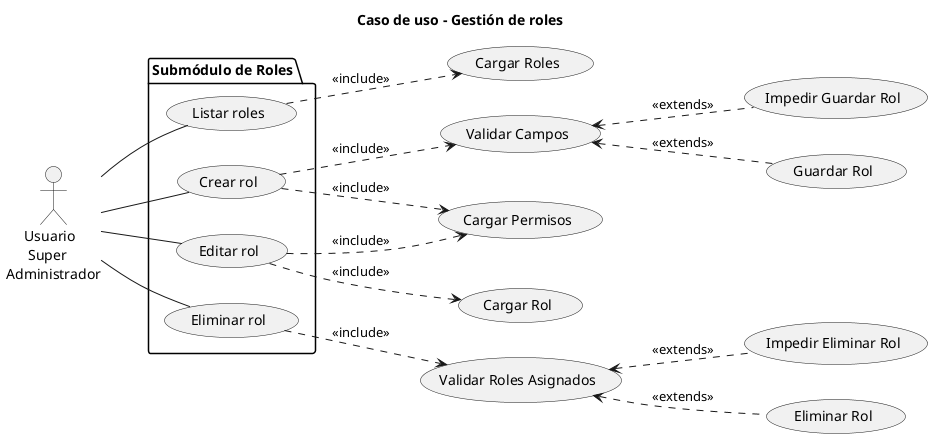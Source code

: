 @startuml "CU - 4 - Gestión de Roles"

left to right direction

'======== Título ========'
title "Caso de uso - Gestión de roles"

/' === Sección de actores === '/
actor "     Usuario\n      Super\nAdministrador" as sadmin

/' === Sección de elementos === '/
package "Submódulo de Roles" {
    usecase "Listar roles" as _list
    usecase "Crear rol" as _create
    usecase "Editar rol" as _edit
    usecase "Eliminar rol" as _delete
}

(Cargar Rol) as load
(Cargar Roles) as loads
(Cargar Permisos) as load_permissions

(Validar Campos) as validate
(Impedir Guardar Rol) as denegate_save
(Guardar Rol) as save

(Validar Roles Asignados) as validate_delete
(Impedir Eliminar Rol) as denegate_delete
(Eliminar Rol) as delete

/' === Sección de Relaciones === '/
sadmin -- _list
sadmin -- _create
sadmin -- _edit
sadmin -- _delete

_list ..> loads : <<include>>

_create ..> load_permissions : <<include>>
_create ..> validate : <<include>>
validate <.. denegate_save : <<extends>>
validate <.. save : <<extends>>

_edit ..> load_permissions : <<include>>
_edit ..> load : <<include>>

_delete ..> validate_delete : <<include>>
validate_delete <.. denegate_delete : <<extends>>
validate_delete <.. delete : <<extends>>

@enduml
